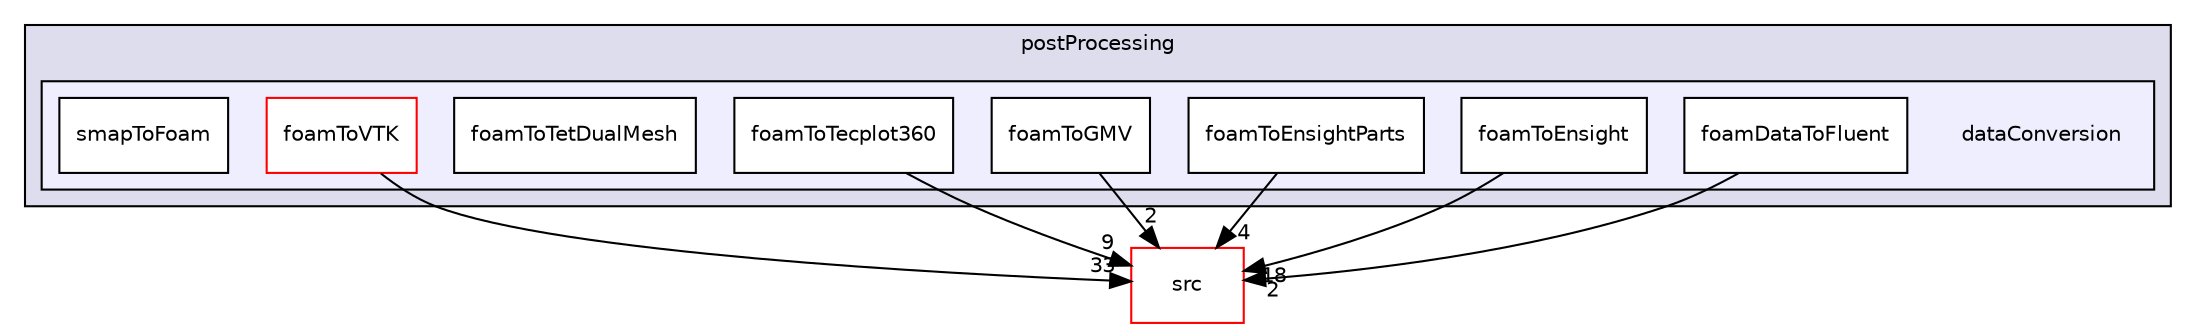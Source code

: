 digraph "applications/utilities/postProcessing/dataConversion" {
  bgcolor=transparent;
  compound=true
  node [ fontsize="10", fontname="Helvetica"];
  edge [ labelfontsize="10", labelfontname="Helvetica"];
  subgraph clusterdir_b0c2b0d6e5b08bdff054b28f26ba51e7 {
    graph [ bgcolor="#ddddee", pencolor="black", label="postProcessing" fontname="Helvetica", fontsize="10", URL="dir_b0c2b0d6e5b08bdff054b28f26ba51e7.html"]
  subgraph clusterdir_287a8ee951d3c46055211652d30251ed {
    graph [ bgcolor="#eeeeff", pencolor="black", label="" URL="dir_287a8ee951d3c46055211652d30251ed.html"];
    dir_287a8ee951d3c46055211652d30251ed [shape=plaintext label="dataConversion"];
    dir_d841843742a638154a465fad4c10fd96 [shape=box label="foamDataToFluent" color="black" fillcolor="white" style="filled" URL="dir_d841843742a638154a465fad4c10fd96.html"];
    dir_b6d44d03429d59376377c3fdbf970503 [shape=box label="foamToEnsight" color="black" fillcolor="white" style="filled" URL="dir_b6d44d03429d59376377c3fdbf970503.html"];
    dir_fb646177685f95a3958e9560007bd602 [shape=box label="foamToEnsightParts" color="black" fillcolor="white" style="filled" URL="dir_fb646177685f95a3958e9560007bd602.html"];
    dir_f51c38cbd2cfe15d2372eda7968eb47d [shape=box label="foamToGMV" color="black" fillcolor="white" style="filled" URL="dir_f51c38cbd2cfe15d2372eda7968eb47d.html"];
    dir_cfa6bef2dd8d881288ad2478ebe3d405 [shape=box label="foamToTecplot360" color="black" fillcolor="white" style="filled" URL="dir_cfa6bef2dd8d881288ad2478ebe3d405.html"];
    dir_b20f4e7e983e511c716513c337bb3841 [shape=box label="foamToTetDualMesh" color="black" fillcolor="white" style="filled" URL="dir_b20f4e7e983e511c716513c337bb3841.html"];
    dir_f73f3a59aefc419d78bd8216641486ec [shape=box label="foamToVTK" color="red" fillcolor="white" style="filled" URL="dir_f73f3a59aefc419d78bd8216641486ec.html"];
    dir_a7930e31a09226ecf91e5acc3e8ffb66 [shape=box label="smapToFoam" color="black" fillcolor="white" style="filled" URL="dir_a7930e31a09226ecf91e5acc3e8ffb66.html"];
  }
  }
  dir_68267d1309a1af8e8297ef4c3efbcdba [shape=box label="src" color="red" URL="dir_68267d1309a1af8e8297ef4c3efbcdba.html"];
  dir_d841843742a638154a465fad4c10fd96->dir_68267d1309a1af8e8297ef4c3efbcdba [headlabel="2", labeldistance=1.5 headhref="dir_000623_000737.html"];
  dir_f51c38cbd2cfe15d2372eda7968eb47d->dir_68267d1309a1af8e8297ef4c3efbcdba [headlabel="2", labeldistance=1.5 headhref="dir_000625_000737.html"];
  dir_cfa6bef2dd8d881288ad2478ebe3d405->dir_68267d1309a1af8e8297ef4c3efbcdba [headlabel="9", labeldistance=1.5 headhref="dir_000626_000737.html"];
  dir_f73f3a59aefc419d78bd8216641486ec->dir_68267d1309a1af8e8297ef4c3efbcdba [headlabel="33", labeldistance=1.5 headhref="dir_000596_000737.html"];
  dir_fb646177685f95a3958e9560007bd602->dir_68267d1309a1af8e8297ef4c3efbcdba [headlabel="4", labeldistance=1.5 headhref="dir_000483_000737.html"];
  dir_b6d44d03429d59376377c3fdbf970503->dir_68267d1309a1af8e8297ef4c3efbcdba [headlabel="18", labeldistance=1.5 headhref="dir_000624_000737.html"];
}
